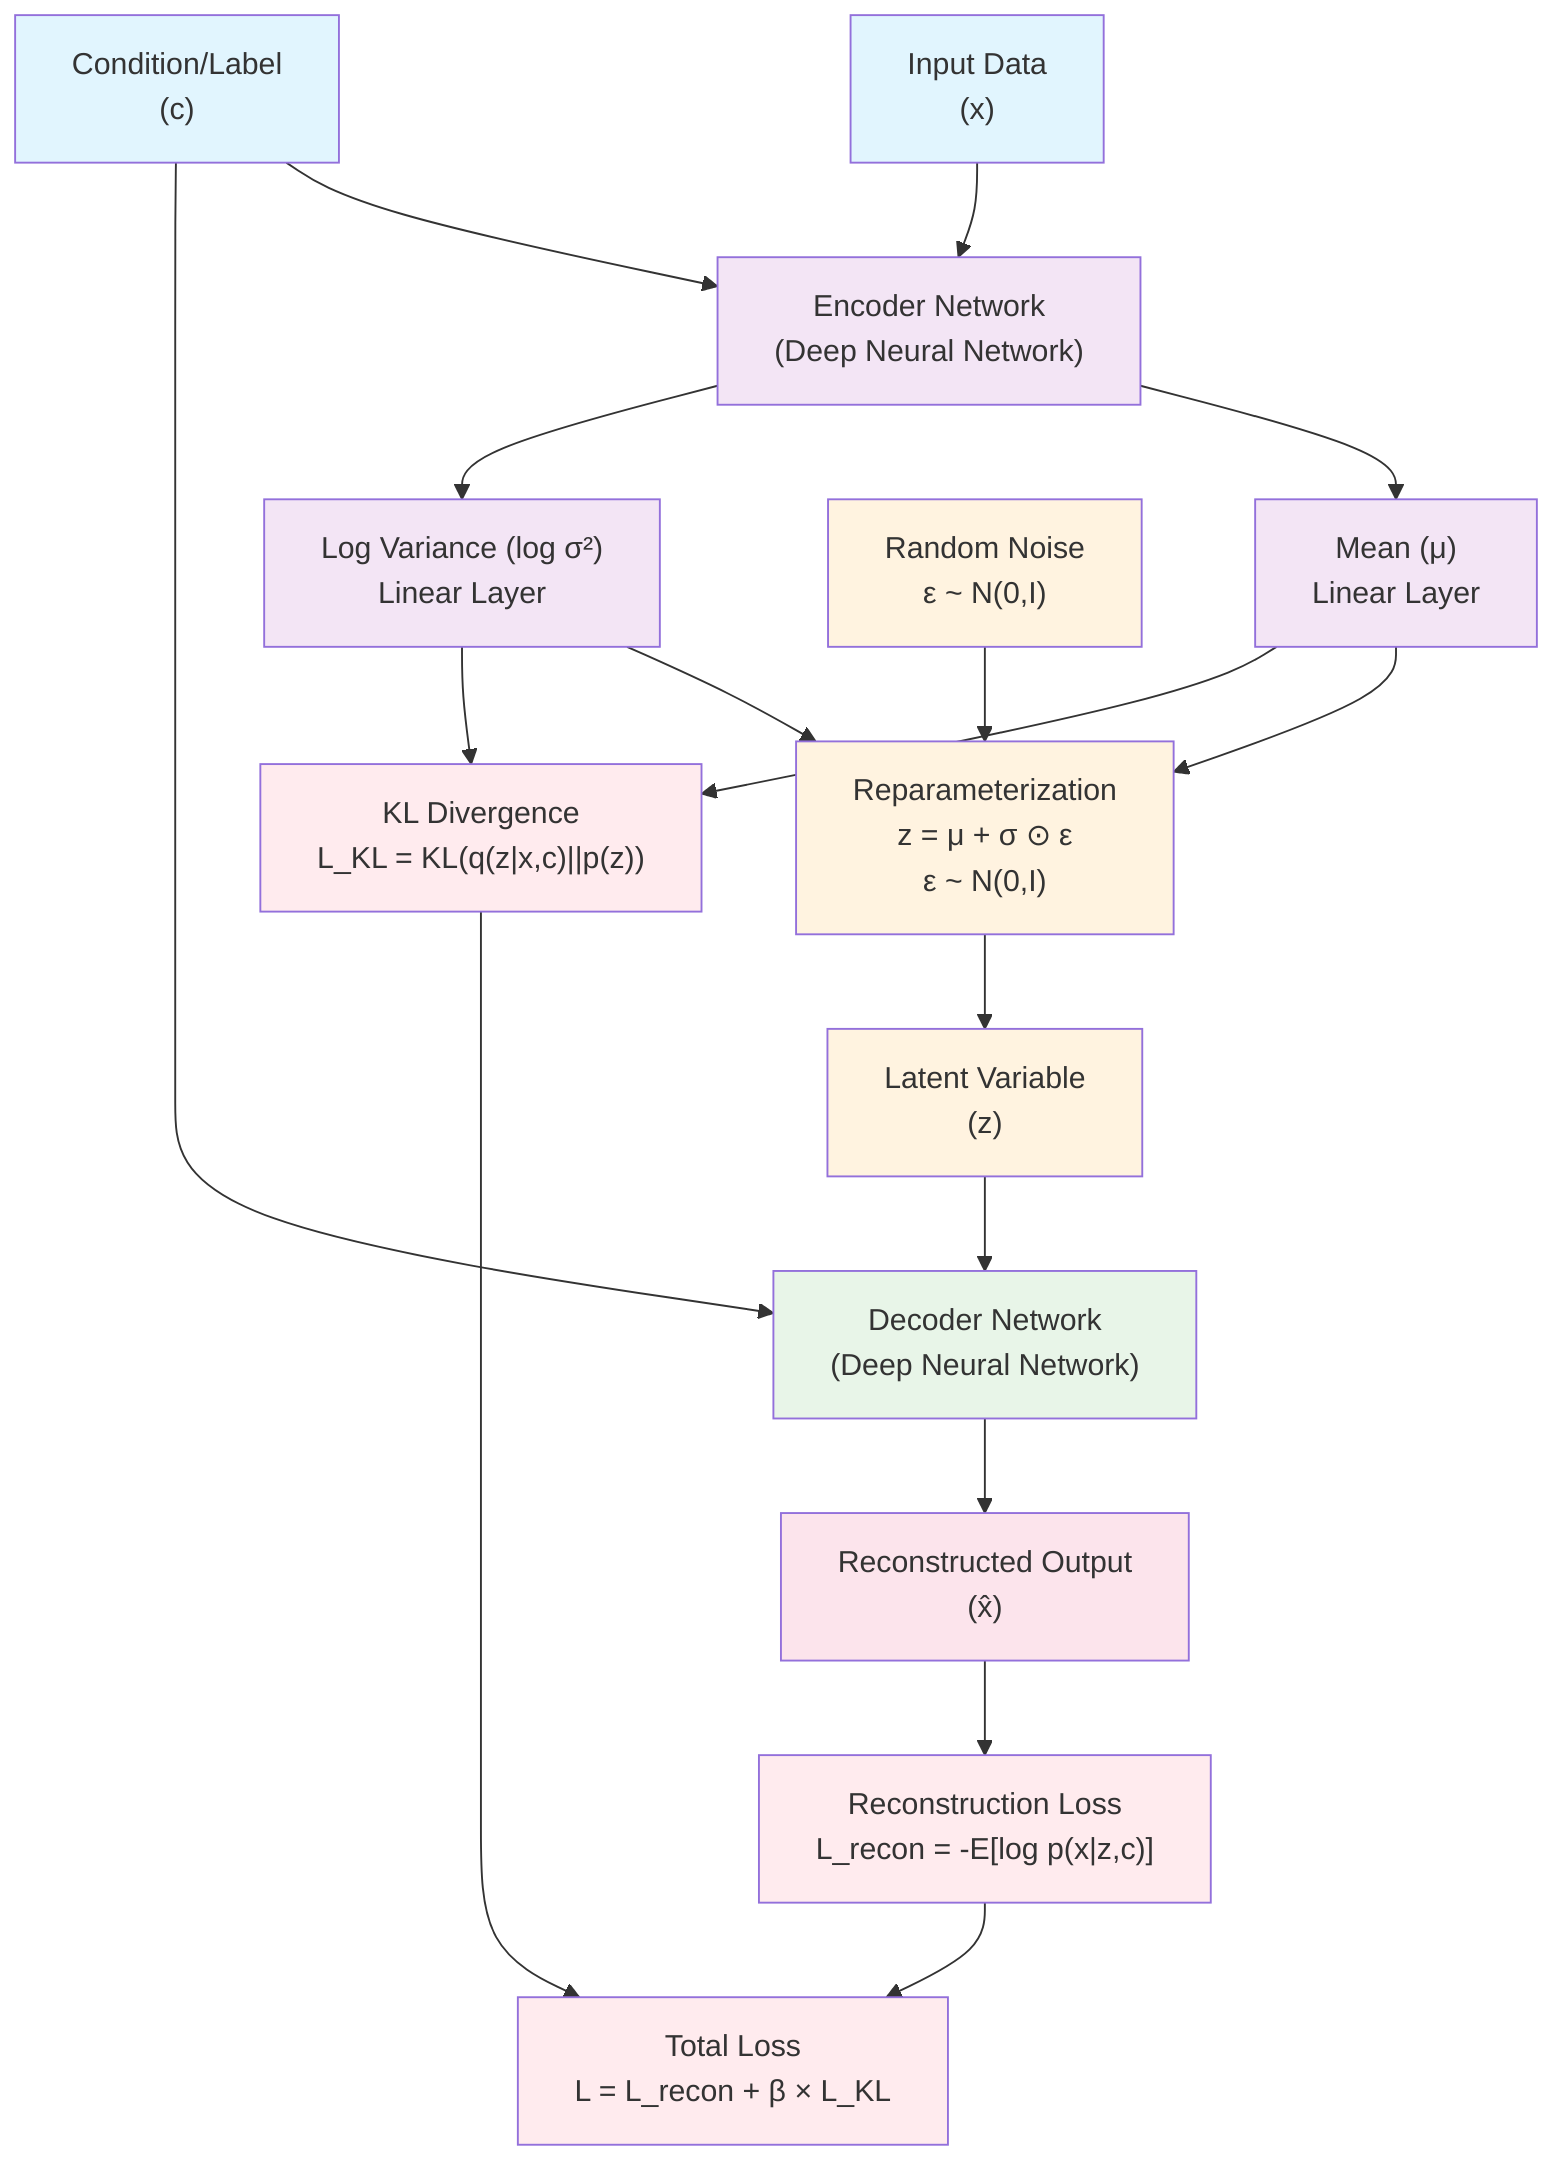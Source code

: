 graph TD
    %% Input Layer
    X["Input Data<br/>(x)"] --> ENC["Encoder Network<br/>(Deep Neural Network)"]
    C["Condition/Label<br/>(c)"] --> ENC
    
    %% Encoder to Latent Space
    ENC --> MU["Mean (μ)<br/>Linear Layer"]
    ENC --> SIGMA["Log Variance (log σ²)<br/>Linear Layer"]
    
    %% Latent Space and Sampling
    MU --> SAMPLE["Reparameterization<br/>z = μ + σ ⊙ ε<br/>ε ~ N(0,I)"]
    SIGMA --> SAMPLE
    NOISE["Random Noise<br/>ε ~ N(0,I)"] --> SAMPLE
    
    %% Decoder Path
    SAMPLE --> Z["Latent Variable<br/>(z)"]
    Z --> DEC["Decoder Network<br/>(Deep Neural Network)"]
    C --> DEC
    
    %% Output
    DEC --> XHAT["Reconstructed Output<br/>(x̂)"]
    
    %% Loss Components
    XHAT --> RECON["Reconstruction Loss<br/>L_recon = -E[log p(x|z,c)]"]
    MU --> KLD["KL Divergence<br/>L_KL = KL(q(z|x,c)||p(z))"]
    SIGMA --> KLD
    
    %% Total Loss
    RECON --> LOSS["Total Loss<br/>L = L_recon + β × L_KL"]
    KLD --> LOSS
    
    %% Style the nodes
    classDef input fill:#e1f5fe
    classDef encoder fill:#f3e5f5
    classDef latent fill:#fff3e0
    classDef decoder fill:#e8f5e8
    classDef output fill:#fce4ec
    classDef loss fill:#ffebee
    
    class X,C input
    class ENC,MU,SIGMA encoder
    class SAMPLE,Z,NOISE latent
    class DEC decoder
    class XHAT output
    class RECON,KLD,LOSS loss